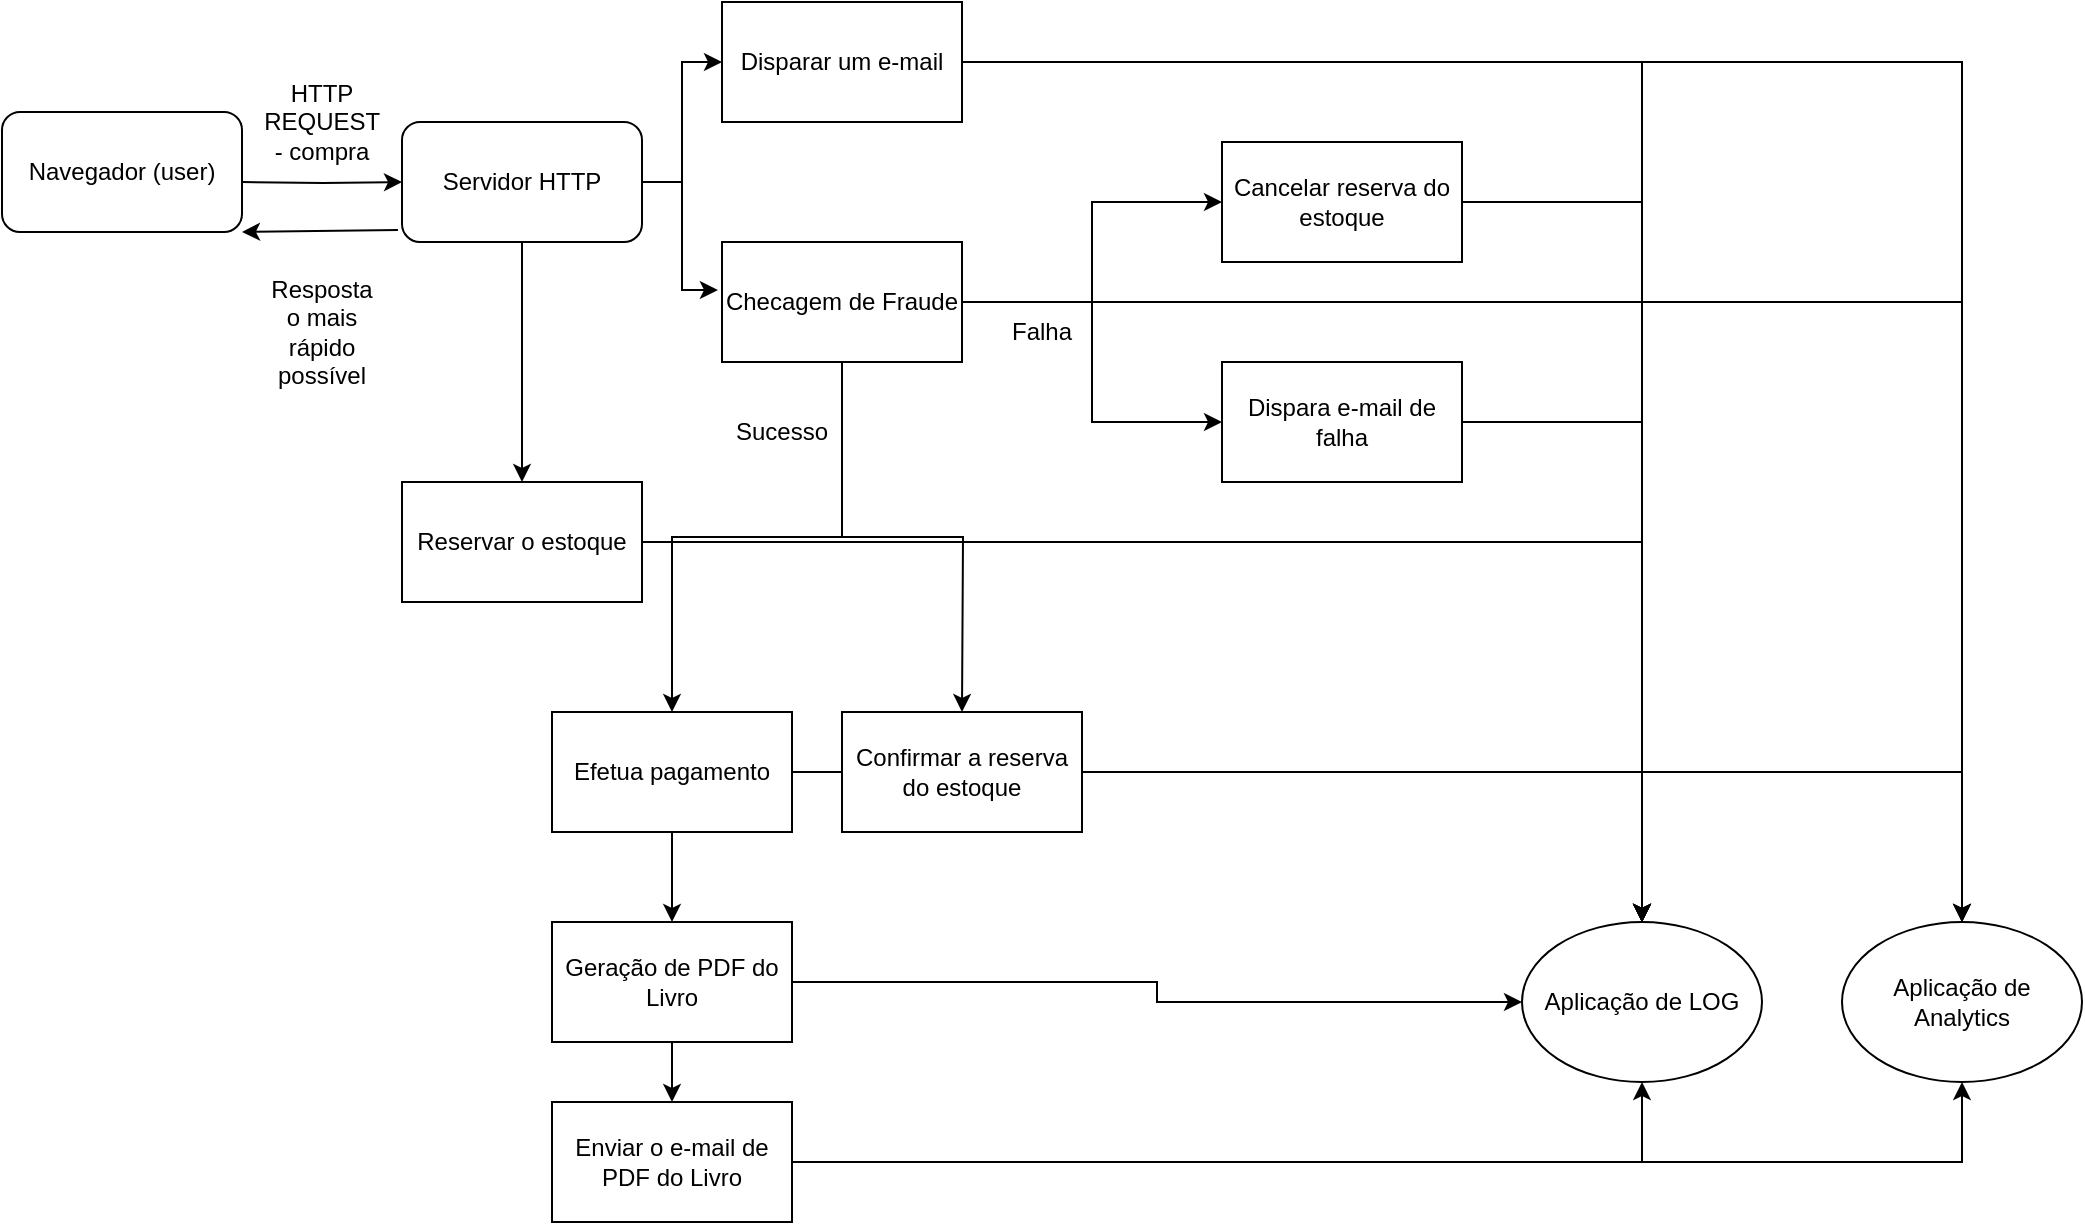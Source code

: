 <mxfile version="14.9.4"><diagram id="NcAeeFJX_roGQFPGLee8" name="Page-1"><mxGraphModel dx="1182" dy="692" grid="1" gridSize="10" guides="1" tooltips="1" connect="1" arrows="1" fold="1" page="1" pageScale="1" pageWidth="850" pageHeight="1100" math="0" shadow="0"><root><mxCell id="0"/><mxCell id="1" parent="0"/><mxCell id="Q_i4XOdO0OjvZP_RRg-l-7" value="" style="edgeStyle=orthogonalEdgeStyle;rounded=0;orthogonalLoop=1;jettySize=auto;html=1;" edge="1" parent="1" target="Q_i4XOdO0OjvZP_RRg-l-6"><mxGeometry relative="1" as="geometry"><mxPoint x="210" y="215" as="sourcePoint"/></mxGeometry></mxCell><mxCell id="Q_i4XOdO0OjvZP_RRg-l-5" value="Navegador (user)" style="rounded=1;whiteSpace=wrap;html=1;" vertex="1" parent="1"><mxGeometry x="90" y="180" width="120" height="60" as="geometry"/></mxCell><mxCell id="Q_i4XOdO0OjvZP_RRg-l-16" value="" style="edgeStyle=orthogonalEdgeStyle;rounded=0;orthogonalLoop=1;jettySize=auto;html=1;" edge="1" parent="1" source="Q_i4XOdO0OjvZP_RRg-l-6" target="Q_i4XOdO0OjvZP_RRg-l-15"><mxGeometry relative="1" as="geometry"/></mxCell><mxCell id="Q_i4XOdO0OjvZP_RRg-l-24" style="edgeStyle=orthogonalEdgeStyle;rounded=0;orthogonalLoop=1;jettySize=auto;html=1;entryX=-0.017;entryY=0.4;entryDx=0;entryDy=0;entryPerimeter=0;" edge="1" parent="1" source="Q_i4XOdO0OjvZP_RRg-l-6" target="Q_i4XOdO0OjvZP_RRg-l-23"><mxGeometry relative="1" as="geometry"/></mxCell><mxCell id="Q_i4XOdO0OjvZP_RRg-l-39" value="" style="edgeStyle=orthogonalEdgeStyle;rounded=0;orthogonalLoop=1;jettySize=auto;html=1;" edge="1" parent="1" source="Q_i4XOdO0OjvZP_RRg-l-6" target="Q_i4XOdO0OjvZP_RRg-l-38"><mxGeometry relative="1" as="geometry"/></mxCell><mxCell id="Q_i4XOdO0OjvZP_RRg-l-6" value="Servidor HTTP" style="rounded=1;whiteSpace=wrap;html=1;" vertex="1" parent="1"><mxGeometry x="290" y="185" width="120" height="60" as="geometry"/></mxCell><mxCell id="Q_i4XOdO0OjvZP_RRg-l-8" value="HTTP REQUEST - compra" style="text;html=1;strokeColor=none;fillColor=none;align=center;verticalAlign=middle;whiteSpace=wrap;rounded=0;" vertex="1" parent="1"><mxGeometry x="230" y="175" width="40" height="20" as="geometry"/></mxCell><mxCell id="Q_i4XOdO0OjvZP_RRg-l-54" style="edgeStyle=orthogonalEdgeStyle;rounded=0;orthogonalLoop=1;jettySize=auto;html=1;" edge="1" parent="1" source="Q_i4XOdO0OjvZP_RRg-l-15" target="Q_i4XOdO0OjvZP_RRg-l-45"><mxGeometry relative="1" as="geometry"/></mxCell><mxCell id="Q_i4XOdO0OjvZP_RRg-l-57" style="edgeStyle=orthogonalEdgeStyle;rounded=0;orthogonalLoop=1;jettySize=auto;html=1;" edge="1" parent="1" source="Q_i4XOdO0OjvZP_RRg-l-15" target="Q_i4XOdO0OjvZP_RRg-l-55"><mxGeometry relative="1" as="geometry"/></mxCell><mxCell id="Q_i4XOdO0OjvZP_RRg-l-15" value="Disparar um e-mail" style="rounded=0;whiteSpace=wrap;html=1;" vertex="1" parent="1"><mxGeometry x="450" y="125" width="120" height="60" as="geometry"/></mxCell><mxCell id="Q_i4XOdO0OjvZP_RRg-l-21" value="" style="endArrow=classic;html=1;exitX=-0.017;exitY=0.9;exitDx=0;exitDy=0;exitPerimeter=0;entryX=1;entryY=1;entryDx=0;entryDy=0;" edge="1" parent="1" source="Q_i4XOdO0OjvZP_RRg-l-6" target="Q_i4XOdO0OjvZP_RRg-l-5"><mxGeometry width="50" height="50" relative="1" as="geometry"><mxPoint x="260" y="290" as="sourcePoint"/><mxPoint x="310" y="240" as="targetPoint"/></mxGeometry></mxCell><mxCell id="Q_i4XOdO0OjvZP_RRg-l-22" value="Resposta o mais rápido possível&lt;br&gt;" style="text;html=1;strokeColor=none;fillColor=none;align=center;verticalAlign=middle;whiteSpace=wrap;rounded=0;" vertex="1" parent="1"><mxGeometry x="230" y="280" width="40" height="20" as="geometry"/></mxCell><mxCell id="Q_i4XOdO0OjvZP_RRg-l-26" value="" style="edgeStyle=orthogonalEdgeStyle;rounded=0;orthogonalLoop=1;jettySize=auto;html=1;" edge="1" parent="1" source="Q_i4XOdO0OjvZP_RRg-l-23" target="Q_i4XOdO0OjvZP_RRg-l-25"><mxGeometry relative="1" as="geometry"/></mxCell><mxCell id="Q_i4XOdO0OjvZP_RRg-l-28" value="" style="edgeStyle=orthogonalEdgeStyle;rounded=0;orthogonalLoop=1;jettySize=auto;html=1;" edge="1" parent="1" source="Q_i4XOdO0OjvZP_RRg-l-23" target="Q_i4XOdO0OjvZP_RRg-l-27"><mxGeometry relative="1" as="geometry"/></mxCell><mxCell id="Q_i4XOdO0OjvZP_RRg-l-42" style="edgeStyle=orthogonalEdgeStyle;rounded=0;orthogonalLoop=1;jettySize=auto;html=1;" edge="1" parent="1" source="Q_i4XOdO0OjvZP_RRg-l-23" target="Q_i4XOdO0OjvZP_RRg-l-41"><mxGeometry relative="1" as="geometry"/></mxCell><mxCell id="Q_i4XOdO0OjvZP_RRg-l-43" style="edgeStyle=orthogonalEdgeStyle;rounded=0;orthogonalLoop=1;jettySize=auto;html=1;" edge="1" parent="1" source="Q_i4XOdO0OjvZP_RRg-l-23"><mxGeometry relative="1" as="geometry"><mxPoint x="570" y="480" as="targetPoint"/></mxGeometry></mxCell><mxCell id="Q_i4XOdO0OjvZP_RRg-l-46" style="edgeStyle=orthogonalEdgeStyle;rounded=0;orthogonalLoop=1;jettySize=auto;html=1;" edge="1" parent="1" source="Q_i4XOdO0OjvZP_RRg-l-23" target="Q_i4XOdO0OjvZP_RRg-l-45"><mxGeometry relative="1" as="geometry"/></mxCell><mxCell id="Q_i4XOdO0OjvZP_RRg-l-56" style="edgeStyle=orthogonalEdgeStyle;rounded=0;orthogonalLoop=1;jettySize=auto;html=1;" edge="1" parent="1" source="Q_i4XOdO0OjvZP_RRg-l-23" target="Q_i4XOdO0OjvZP_RRg-l-55"><mxGeometry relative="1" as="geometry"/></mxCell><mxCell id="Q_i4XOdO0OjvZP_RRg-l-23" value="Checagem de Fraude" style="rounded=0;whiteSpace=wrap;html=1;" vertex="1" parent="1"><mxGeometry x="450" y="245" width="120" height="60" as="geometry"/></mxCell><mxCell id="Q_i4XOdO0OjvZP_RRg-l-47" style="edgeStyle=orthogonalEdgeStyle;rounded=0;orthogonalLoop=1;jettySize=auto;html=1;" edge="1" parent="1" source="Q_i4XOdO0OjvZP_RRg-l-25" target="Q_i4XOdO0OjvZP_RRg-l-45"><mxGeometry relative="1" as="geometry"/></mxCell><mxCell id="Q_i4XOdO0OjvZP_RRg-l-25" value="Dispara e-mail de falha" style="rounded=0;whiteSpace=wrap;html=1;" vertex="1" parent="1"><mxGeometry x="700" y="305" width="120" height="60" as="geometry"/></mxCell><mxCell id="Q_i4XOdO0OjvZP_RRg-l-33" value="" style="edgeStyle=orthogonalEdgeStyle;rounded=0;orthogonalLoop=1;jettySize=auto;html=1;" edge="1" parent="1" source="Q_i4XOdO0OjvZP_RRg-l-27" target="Q_i4XOdO0OjvZP_RRg-l-32"><mxGeometry relative="1" as="geometry"/></mxCell><mxCell id="Q_i4XOdO0OjvZP_RRg-l-51" style="edgeStyle=orthogonalEdgeStyle;rounded=0;orthogonalLoop=1;jettySize=auto;html=1;" edge="1" parent="1" source="Q_i4XOdO0OjvZP_RRg-l-27" target="Q_i4XOdO0OjvZP_RRg-l-45"><mxGeometry relative="1" as="geometry"/></mxCell><mxCell id="Q_i4XOdO0OjvZP_RRg-l-27" value="Efetua pagamento" style="rounded=0;whiteSpace=wrap;html=1;" vertex="1" parent="1"><mxGeometry x="365" y="480" width="120" height="60" as="geometry"/></mxCell><mxCell id="Q_i4XOdO0OjvZP_RRg-l-29" value="Sucesso" style="text;html=1;strokeColor=none;fillColor=none;align=center;verticalAlign=middle;whiteSpace=wrap;rounded=0;" vertex="1" parent="1"><mxGeometry x="460" y="330" width="40" height="20" as="geometry"/></mxCell><mxCell id="Q_i4XOdO0OjvZP_RRg-l-31" value="Falha" style="text;html=1;strokeColor=none;fillColor=none;align=center;verticalAlign=middle;whiteSpace=wrap;rounded=0;" vertex="1" parent="1"><mxGeometry x="590" y="280" width="40" height="20" as="geometry"/></mxCell><mxCell id="Q_i4XOdO0OjvZP_RRg-l-35" value="" style="edgeStyle=orthogonalEdgeStyle;rounded=0;orthogonalLoop=1;jettySize=auto;html=1;" edge="1" parent="1" source="Q_i4XOdO0OjvZP_RRg-l-32" target="Q_i4XOdO0OjvZP_RRg-l-34"><mxGeometry relative="1" as="geometry"/></mxCell><mxCell id="Q_i4XOdO0OjvZP_RRg-l-50" style="edgeStyle=orthogonalEdgeStyle;rounded=0;orthogonalLoop=1;jettySize=auto;html=1;" edge="1" parent="1" source="Q_i4XOdO0OjvZP_RRg-l-32" target="Q_i4XOdO0OjvZP_RRg-l-45"><mxGeometry relative="1" as="geometry"/></mxCell><mxCell id="Q_i4XOdO0OjvZP_RRg-l-32" value="Geração de PDF do Livro" style="rounded=0;whiteSpace=wrap;html=1;" vertex="1" parent="1"><mxGeometry x="365" y="585" width="120" height="60" as="geometry"/></mxCell><mxCell id="Q_i4XOdO0OjvZP_RRg-l-52" style="edgeStyle=orthogonalEdgeStyle;rounded=0;orthogonalLoop=1;jettySize=auto;html=1;" edge="1" parent="1" source="Q_i4XOdO0OjvZP_RRg-l-34" target="Q_i4XOdO0OjvZP_RRg-l-45"><mxGeometry relative="1" as="geometry"/></mxCell><mxCell id="Q_i4XOdO0OjvZP_RRg-l-59" style="edgeStyle=orthogonalEdgeStyle;rounded=0;orthogonalLoop=1;jettySize=auto;html=1;" edge="1" parent="1" source="Q_i4XOdO0OjvZP_RRg-l-34" target="Q_i4XOdO0OjvZP_RRg-l-55"><mxGeometry relative="1" as="geometry"/></mxCell><mxCell id="Q_i4XOdO0OjvZP_RRg-l-34" value="Enviar o e-mail de PDF do Livro" style="rounded=0;whiteSpace=wrap;html=1;" vertex="1" parent="1"><mxGeometry x="365" y="675" width="120" height="60" as="geometry"/></mxCell><mxCell id="Q_i4XOdO0OjvZP_RRg-l-53" style="edgeStyle=orthogonalEdgeStyle;rounded=0;orthogonalLoop=1;jettySize=auto;html=1;" edge="1" parent="1" source="Q_i4XOdO0OjvZP_RRg-l-38" target="Q_i4XOdO0OjvZP_RRg-l-45"><mxGeometry relative="1" as="geometry"/></mxCell><mxCell id="Q_i4XOdO0OjvZP_RRg-l-38" value="Reservar o estoque" style="rounded=0;whiteSpace=wrap;html=1;" vertex="1" parent="1"><mxGeometry x="290" y="365" width="120" height="60" as="geometry"/></mxCell><mxCell id="Q_i4XOdO0OjvZP_RRg-l-48" style="edgeStyle=orthogonalEdgeStyle;rounded=0;orthogonalLoop=1;jettySize=auto;html=1;" edge="1" parent="1" source="Q_i4XOdO0OjvZP_RRg-l-41" target="Q_i4XOdO0OjvZP_RRg-l-45"><mxGeometry relative="1" as="geometry"/></mxCell><mxCell id="Q_i4XOdO0OjvZP_RRg-l-41" value="Cancelar reserva do estoque" style="rounded=0;whiteSpace=wrap;html=1;" vertex="1" parent="1"><mxGeometry x="700" y="195" width="120" height="60" as="geometry"/></mxCell><mxCell id="Q_i4XOdO0OjvZP_RRg-l-49" style="edgeStyle=orthogonalEdgeStyle;rounded=0;orthogonalLoop=1;jettySize=auto;html=1;" edge="1" parent="1" source="Q_i4XOdO0OjvZP_RRg-l-44" target="Q_i4XOdO0OjvZP_RRg-l-45"><mxGeometry relative="1" as="geometry"/></mxCell><mxCell id="Q_i4XOdO0OjvZP_RRg-l-58" style="edgeStyle=orthogonalEdgeStyle;rounded=0;orthogonalLoop=1;jettySize=auto;html=1;" edge="1" parent="1" source="Q_i4XOdO0OjvZP_RRg-l-44" target="Q_i4XOdO0OjvZP_RRg-l-55"><mxGeometry relative="1" as="geometry"/></mxCell><mxCell id="Q_i4XOdO0OjvZP_RRg-l-44" value="Confirmar a reserva do estoque" style="rounded=0;whiteSpace=wrap;html=1;" vertex="1" parent="1"><mxGeometry x="510" y="480" width="120" height="60" as="geometry"/></mxCell><mxCell id="Q_i4XOdO0OjvZP_RRg-l-45" value="Aplicação de LOG" style="ellipse;whiteSpace=wrap;html=1;" vertex="1" parent="1"><mxGeometry x="850" y="585" width="120" height="80" as="geometry"/></mxCell><mxCell id="Q_i4XOdO0OjvZP_RRg-l-55" value="Aplicação de Analytics" style="ellipse;whiteSpace=wrap;html=1;" vertex="1" parent="1"><mxGeometry x="1010" y="585" width="120" height="80" as="geometry"/></mxCell></root></mxGraphModel></diagram></mxfile>